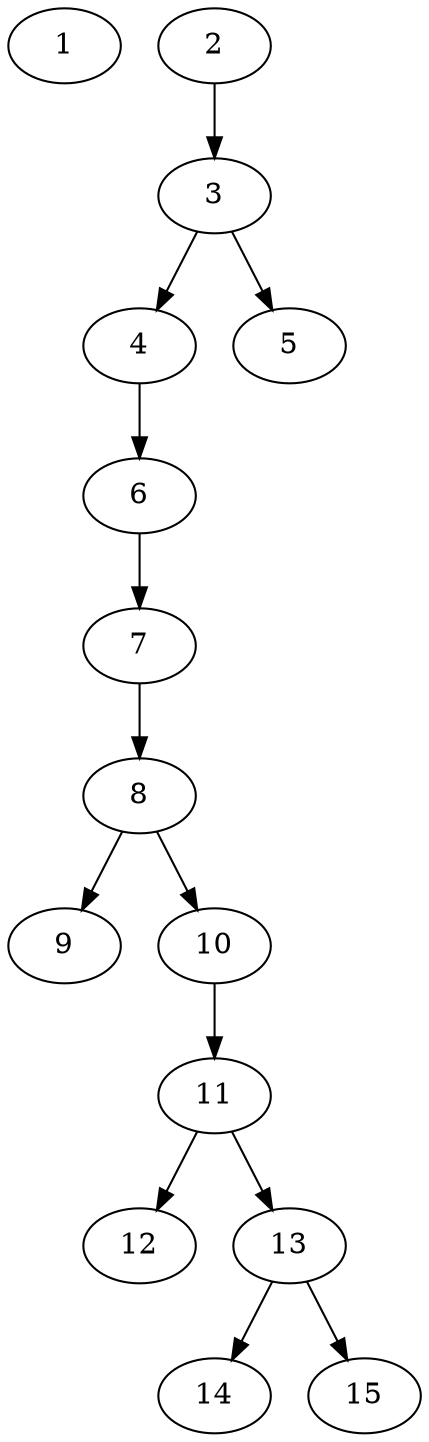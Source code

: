 // DAG automatically generated by daggen at Thu Oct  3 13:59:26 2019
// ./daggen --dot -n 15 --ccr 0.4 --fat 0.3 --regular 0.5 --density 0.5 --mindata 5242880 --maxdata 52428800 
digraph G {
  1 [size="49477120", alpha="0.01", expect_size="19790848"] 
  2 [size="52782080", alpha="0.16", expect_size="21112832"] 
  2 -> 3 [size ="21112832"]
  3 [size="65146880", alpha="0.00", expect_size="26058752"] 
  3 -> 4 [size ="26058752"]
  3 -> 5 [size ="26058752"]
  4 [size="18498560", alpha="0.01", expect_size="7399424"] 
  4 -> 6 [size ="7399424"]
  5 [size="119687680", alpha="0.17", expect_size="47875072"] 
  6 [size="105315840", alpha="0.06", expect_size="42126336"] 
  6 -> 7 [size ="42126336"]
  7 [size="107870720", alpha="0.16", expect_size="43148288"] 
  7 -> 8 [size ="43148288"]
  8 [size="64192000", alpha="0.12", expect_size="25676800"] 
  8 -> 9 [size ="25676800"]
  8 -> 10 [size ="25676800"]
  9 [size="116083200", alpha="0.00", expect_size="46433280"] 
  10 [size="103664640", alpha="0.17", expect_size="41465856"] 
  10 -> 11 [size ="41465856"]
  11 [size="95948800", alpha="0.01", expect_size="38379520"] 
  11 -> 12 [size ="38379520"]
  11 -> 13 [size ="38379520"]
  12 [size="100559360", alpha="0.17", expect_size="40223744"] 
  13 [size="79447040", alpha="0.16", expect_size="31778816"] 
  13 -> 14 [size ="31778816"]
  13 -> 15 [size ="31778816"]
  14 [size="82114560", alpha="0.13", expect_size="32845824"] 
  15 [size="85073920", alpha="0.05", expect_size="34029568"] 
}
